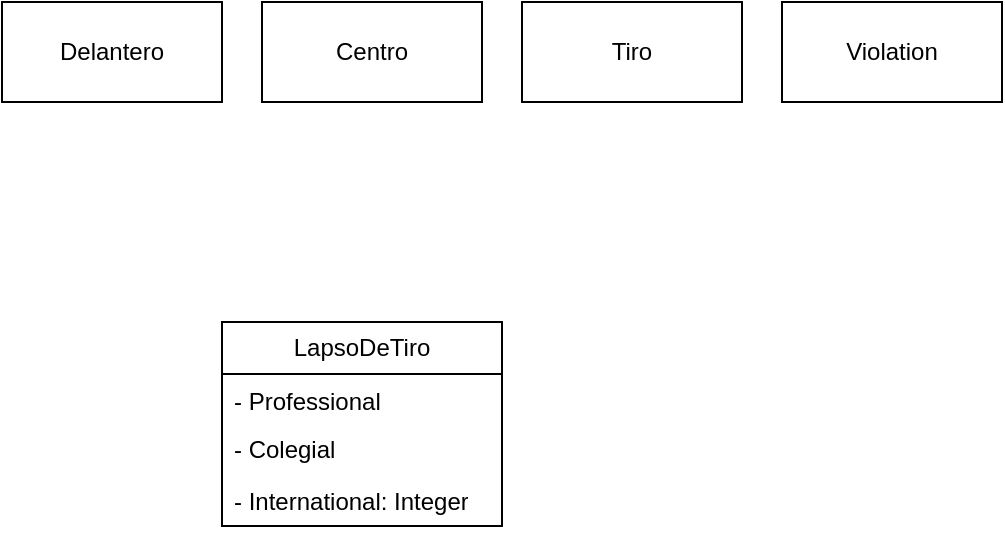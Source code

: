 <mxfile version="28.2.7">
  <diagram name="Página-1" id="0OFblG4wIrx42TjNYspR">
    <mxGraphModel dx="1105" dy="473" grid="1" gridSize="10" guides="1" tooltips="1" connect="1" arrows="1" fold="1" page="1" pageScale="1" pageWidth="827" pageHeight="1169" math="0" shadow="0">
      <root>
        <mxCell id="0" />
        <mxCell id="1" parent="0" />
        <mxCell id="Gp4qbvKWz5TyAVRhxQ6b-1" value="Delantero" style="html=1;whiteSpace=wrap;" vertex="1" parent="1">
          <mxGeometry x="60" y="20" width="110" height="50" as="geometry" />
        </mxCell>
        <mxCell id="Gp4qbvKWz5TyAVRhxQ6b-2" value="Centro" style="html=1;whiteSpace=wrap;" vertex="1" parent="1">
          <mxGeometry x="190" y="20" width="110" height="50" as="geometry" />
        </mxCell>
        <mxCell id="Gp4qbvKWz5TyAVRhxQ6b-3" value="Tiro" style="html=1;whiteSpace=wrap;" vertex="1" parent="1">
          <mxGeometry x="320" y="20" width="110" height="50" as="geometry" />
        </mxCell>
        <mxCell id="Gp4qbvKWz5TyAVRhxQ6b-4" value="Violation" style="html=1;whiteSpace=wrap;" vertex="1" parent="1">
          <mxGeometry x="450" y="20" width="110" height="50" as="geometry" />
        </mxCell>
        <mxCell id="Gp4qbvKWz5TyAVRhxQ6b-7" value="LapsoDeTiro" style="swimlane;fontStyle=0;childLayout=stackLayout;horizontal=1;startSize=26;fillColor=none;horizontalStack=0;resizeParent=1;resizeParentMax=0;resizeLast=0;collapsible=1;marginBottom=0;whiteSpace=wrap;html=1;" vertex="1" parent="1">
          <mxGeometry x="170" y="180" width="140" height="102" as="geometry" />
        </mxCell>
        <mxCell id="Gp4qbvKWz5TyAVRhxQ6b-8" value="- Professional" style="text;strokeColor=none;fillColor=none;align=left;verticalAlign=top;spacingLeft=4;spacingRight=4;overflow=hidden;rotatable=0;points=[[0,0.5],[1,0.5]];portConstraint=eastwest;whiteSpace=wrap;html=1;" vertex="1" parent="Gp4qbvKWz5TyAVRhxQ6b-7">
          <mxGeometry y="26" width="140" height="24" as="geometry" />
        </mxCell>
        <mxCell id="Gp4qbvKWz5TyAVRhxQ6b-9" value="- Colegial" style="text;strokeColor=none;fillColor=none;align=left;verticalAlign=top;spacingLeft=4;spacingRight=4;overflow=hidden;rotatable=0;points=[[0,0.5],[1,0.5]];portConstraint=eastwest;whiteSpace=wrap;html=1;" vertex="1" parent="Gp4qbvKWz5TyAVRhxQ6b-7">
          <mxGeometry y="50" width="140" height="26" as="geometry" />
        </mxCell>
        <mxCell id="Gp4qbvKWz5TyAVRhxQ6b-10" value="- International: Integer" style="text;strokeColor=none;fillColor=none;align=left;verticalAlign=top;spacingLeft=4;spacingRight=4;overflow=hidden;rotatable=0;points=[[0,0.5],[1,0.5]];portConstraint=eastwest;whiteSpace=wrap;html=1;" vertex="1" parent="Gp4qbvKWz5TyAVRhxQ6b-7">
          <mxGeometry y="76" width="140" height="26" as="geometry" />
        </mxCell>
      </root>
    </mxGraphModel>
  </diagram>
</mxfile>
